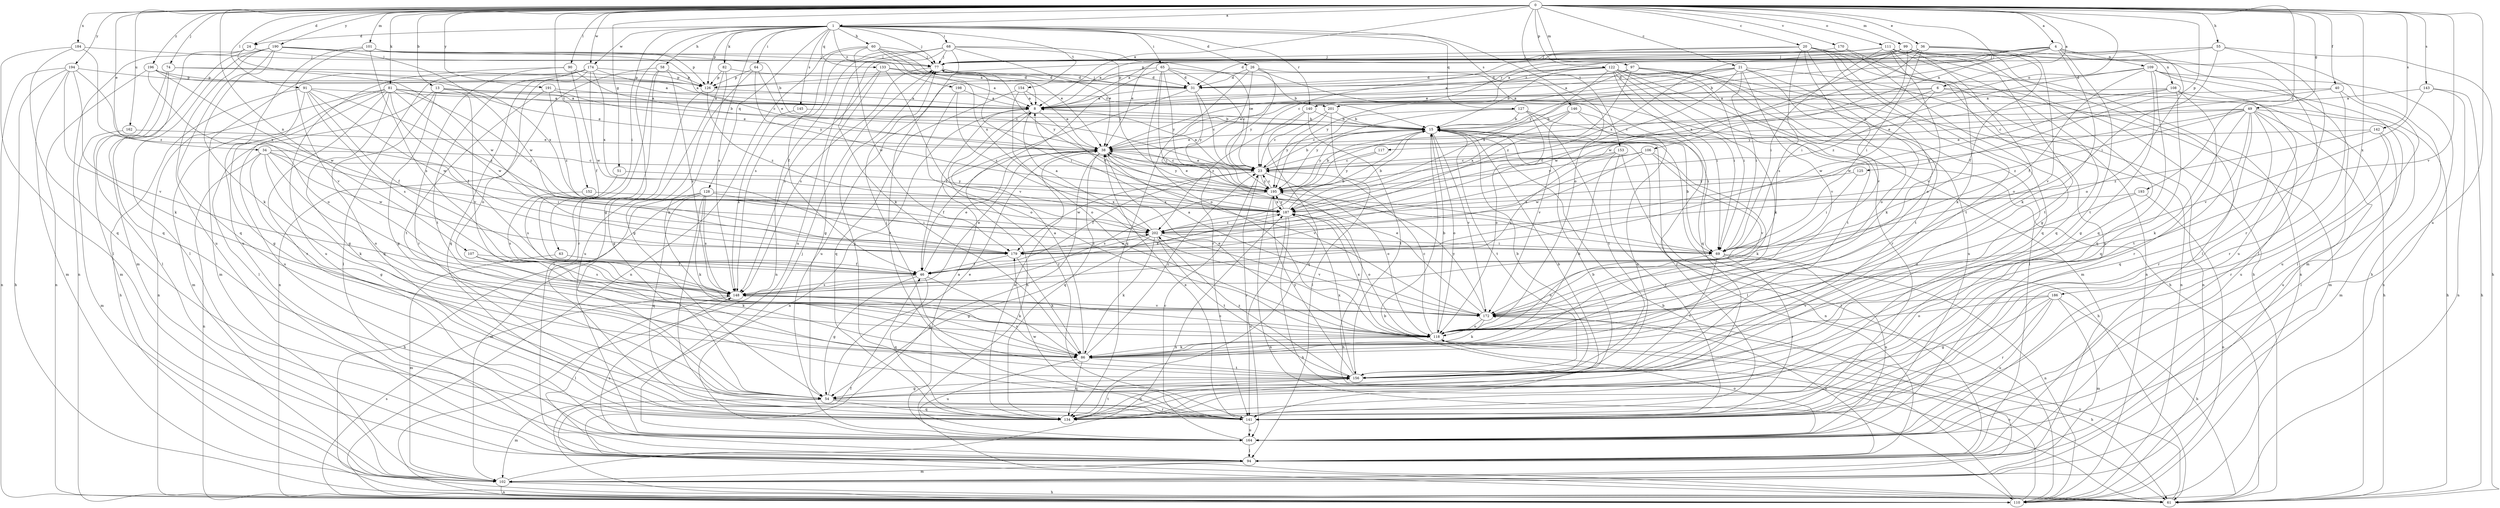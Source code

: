 strict digraph  {
0;
1;
4;
6;
8;
13;
15;
20;
21;
23;
24;
26;
31;
34;
36;
38;
40;
46;
49;
51;
54;
55;
58;
60;
61;
63;
64;
65;
68;
69;
74;
77;
81;
82;
86;
90;
91;
94;
97;
99;
101;
102;
106;
107;
108;
109;
110;
111;
117;
118;
122;
125;
126;
127;
128;
133;
134;
140;
141;
142;
143;
145;
146;
148;
152;
153;
154;
156;
162;
164;
170;
172;
174;
179;
184;
186;
187;
190;
191;
193;
194;
195;
196;
198;
201;
202;
0 -> 1  [label=a];
0 -> 4  [label=a];
0 -> 6  [label=a];
0 -> 8  [label=a];
0 -> 13  [label=b];
0 -> 20  [label=c];
0 -> 21  [label=c];
0 -> 24  [label=d];
0 -> 34  [label=e];
0 -> 36  [label=e];
0 -> 40  [label=f];
0 -> 49  [label=g];
0 -> 51  [label=g];
0 -> 55  [label=h];
0 -> 74  [label=j];
0 -> 81  [label=k];
0 -> 90  [label=l];
0 -> 91  [label=l];
0 -> 97  [label=m];
0 -> 99  [label=m];
0 -> 101  [label=m];
0 -> 106  [label=n];
0 -> 107  [label=n];
0 -> 111  [label=o];
0 -> 117  [label=o];
0 -> 122  [label=p];
0 -> 125  [label=p];
0 -> 142  [label=s];
0 -> 143  [label=s];
0 -> 152  [label=t];
0 -> 153  [label=t];
0 -> 162  [label=u];
0 -> 164  [label=u];
0 -> 170  [label=v];
0 -> 172  [label=v];
0 -> 174  [label=w];
0 -> 184  [label=x];
0 -> 186  [label=x];
0 -> 190  [label=y];
0 -> 191  [label=y];
0 -> 193  [label=y];
0 -> 194  [label=y];
0 -> 196  [label=z];
1 -> 24  [label=d];
1 -> 26  [label=d];
1 -> 54  [label=g];
1 -> 58  [label=h];
1 -> 60  [label=h];
1 -> 63  [label=i];
1 -> 64  [label=i];
1 -> 65  [label=i];
1 -> 68  [label=i];
1 -> 77  [label=j];
1 -> 82  [label=k];
1 -> 118  [label=o];
1 -> 126  [label=p];
1 -> 127  [label=q];
1 -> 128  [label=q];
1 -> 133  [label=q];
1 -> 140  [label=r];
1 -> 145  [label=s];
1 -> 146  [label=s];
1 -> 148  [label=s];
1 -> 154  [label=t];
1 -> 174  [label=w];
1 -> 198  [label=z];
4 -> 15  [label=b];
4 -> 38  [label=e];
4 -> 86  [label=k];
4 -> 108  [label=n];
4 -> 109  [label=n];
4 -> 118  [label=o];
4 -> 140  [label=r];
4 -> 156  [label=t];
4 -> 195  [label=y];
4 -> 201  [label=z];
6 -> 8  [label=a];
6 -> 23  [label=c];
6 -> 38  [label=e];
6 -> 61  [label=h];
6 -> 102  [label=m];
6 -> 179  [label=w];
8 -> 15  [label=b];
8 -> 110  [label=n];
8 -> 141  [label=r];
8 -> 187  [label=x];
13 -> 8  [label=a];
13 -> 54  [label=g];
13 -> 94  [label=l];
13 -> 134  [label=q];
13 -> 172  [label=v];
13 -> 201  [label=z];
15 -> 38  [label=e];
15 -> 61  [label=h];
15 -> 94  [label=l];
15 -> 110  [label=n];
15 -> 118  [label=o];
15 -> 156  [label=t];
15 -> 172  [label=v];
15 -> 195  [label=y];
20 -> 8  [label=a];
20 -> 61  [label=h];
20 -> 77  [label=j];
20 -> 110  [label=n];
20 -> 118  [label=o];
20 -> 134  [label=q];
20 -> 148  [label=s];
20 -> 156  [label=t];
20 -> 172  [label=v];
21 -> 8  [label=a];
21 -> 31  [label=d];
21 -> 38  [label=e];
21 -> 69  [label=i];
21 -> 86  [label=k];
21 -> 110  [label=n];
21 -> 118  [label=o];
21 -> 172  [label=v];
21 -> 179  [label=w];
23 -> 8  [label=a];
23 -> 15  [label=b];
23 -> 38  [label=e];
23 -> 46  [label=f];
23 -> 118  [label=o];
23 -> 141  [label=r];
23 -> 179  [label=w];
23 -> 195  [label=y];
24 -> 77  [label=j];
24 -> 110  [label=n];
24 -> 134  [label=q];
24 -> 179  [label=w];
26 -> 31  [label=d];
26 -> 61  [label=h];
26 -> 69  [label=i];
26 -> 134  [label=q];
26 -> 141  [label=r];
26 -> 195  [label=y];
31 -> 8  [label=a];
31 -> 23  [label=c];
31 -> 46  [label=f];
31 -> 77  [label=j];
31 -> 195  [label=y];
34 -> 23  [label=c];
34 -> 54  [label=g];
34 -> 69  [label=i];
34 -> 86  [label=k];
34 -> 110  [label=n];
34 -> 118  [label=o];
34 -> 179  [label=w];
36 -> 8  [label=a];
36 -> 46  [label=f];
36 -> 69  [label=i];
36 -> 77  [label=j];
36 -> 94  [label=l];
36 -> 126  [label=p];
36 -> 172  [label=v];
36 -> 187  [label=x];
38 -> 23  [label=c];
38 -> 46  [label=f];
38 -> 61  [label=h];
38 -> 134  [label=q];
38 -> 172  [label=v];
38 -> 195  [label=y];
40 -> 8  [label=a];
40 -> 23  [label=c];
40 -> 141  [label=r];
40 -> 164  [label=u];
46 -> 38  [label=e];
46 -> 54  [label=g];
46 -> 86  [label=k];
46 -> 134  [label=q];
46 -> 148  [label=s];
46 -> 187  [label=x];
49 -> 15  [label=b];
49 -> 38  [label=e];
49 -> 86  [label=k];
49 -> 94  [label=l];
49 -> 102  [label=m];
49 -> 134  [label=q];
49 -> 141  [label=r];
49 -> 156  [label=t];
49 -> 164  [label=u];
49 -> 187  [label=x];
49 -> 202  [label=z];
51 -> 148  [label=s];
51 -> 195  [label=y];
54 -> 15  [label=b];
54 -> 38  [label=e];
54 -> 102  [label=m];
54 -> 134  [label=q];
54 -> 141  [label=r];
55 -> 8  [label=a];
55 -> 61  [label=h];
55 -> 69  [label=i];
55 -> 77  [label=j];
55 -> 141  [label=r];
58 -> 94  [label=l];
58 -> 110  [label=n];
58 -> 126  [label=p];
58 -> 141  [label=r];
58 -> 148  [label=s];
60 -> 8  [label=a];
60 -> 38  [label=e];
60 -> 46  [label=f];
60 -> 77  [label=j];
60 -> 110  [label=n];
60 -> 179  [label=w];
60 -> 187  [label=x];
61 -> 46  [label=f];
61 -> 172  [label=v];
63 -> 46  [label=f];
63 -> 102  [label=m];
64 -> 38  [label=e];
64 -> 54  [label=g];
64 -> 126  [label=p];
64 -> 195  [label=y];
65 -> 15  [label=b];
65 -> 23  [label=c];
65 -> 31  [label=d];
65 -> 61  [label=h];
65 -> 69  [label=i];
65 -> 118  [label=o];
65 -> 164  [label=u];
65 -> 195  [label=y];
68 -> 23  [label=c];
68 -> 38  [label=e];
68 -> 77  [label=j];
68 -> 86  [label=k];
68 -> 110  [label=n];
68 -> 141  [label=r];
68 -> 148  [label=s];
68 -> 164  [label=u];
68 -> 195  [label=y];
69 -> 15  [label=b];
69 -> 110  [label=n];
69 -> 118  [label=o];
69 -> 141  [label=r];
69 -> 156  [label=t];
69 -> 164  [label=u];
74 -> 94  [label=l];
74 -> 102  [label=m];
74 -> 126  [label=p];
74 -> 187  [label=x];
77 -> 31  [label=d];
77 -> 69  [label=i];
77 -> 148  [label=s];
77 -> 195  [label=y];
81 -> 8  [label=a];
81 -> 15  [label=b];
81 -> 38  [label=e];
81 -> 46  [label=f];
81 -> 54  [label=g];
81 -> 102  [label=m];
81 -> 110  [label=n];
81 -> 141  [label=r];
81 -> 164  [label=u];
81 -> 179  [label=w];
81 -> 202  [label=z];
82 -> 31  [label=d];
82 -> 86  [label=k];
82 -> 126  [label=p];
82 -> 164  [label=u];
86 -> 8  [label=a];
86 -> 23  [label=c];
86 -> 134  [label=q];
86 -> 148  [label=s];
86 -> 156  [label=t];
86 -> 164  [label=u];
90 -> 23  [label=c];
90 -> 46  [label=f];
90 -> 126  [label=p];
90 -> 141  [label=r];
90 -> 164  [label=u];
91 -> 8  [label=a];
91 -> 46  [label=f];
91 -> 54  [label=g];
91 -> 61  [label=h];
91 -> 148  [label=s];
91 -> 179  [label=w];
91 -> 202  [label=z];
94 -> 102  [label=m];
94 -> 148  [label=s];
94 -> 172  [label=v];
97 -> 8  [label=a];
97 -> 31  [label=d];
97 -> 69  [label=i];
97 -> 110  [label=n];
97 -> 156  [label=t];
97 -> 195  [label=y];
97 -> 202  [label=z];
99 -> 31  [label=d];
99 -> 69  [label=i];
99 -> 77  [label=j];
99 -> 102  [label=m];
99 -> 118  [label=o];
99 -> 134  [label=q];
99 -> 156  [label=t];
99 -> 179  [label=w];
99 -> 187  [label=x];
101 -> 77  [label=j];
101 -> 126  [label=p];
101 -> 148  [label=s];
101 -> 164  [label=u];
101 -> 172  [label=v];
102 -> 15  [label=b];
102 -> 61  [label=h];
102 -> 110  [label=n];
102 -> 187  [label=x];
106 -> 23  [label=c];
106 -> 86  [label=k];
106 -> 172  [label=v];
106 -> 179  [label=w];
106 -> 195  [label=y];
107 -> 46  [label=f];
107 -> 86  [label=k];
107 -> 148  [label=s];
108 -> 8  [label=a];
108 -> 61  [label=h];
108 -> 134  [label=q];
108 -> 141  [label=r];
108 -> 179  [label=w];
108 -> 195  [label=y];
109 -> 31  [label=d];
109 -> 46  [label=f];
109 -> 54  [label=g];
109 -> 94  [label=l];
109 -> 110  [label=n];
109 -> 134  [label=q];
109 -> 164  [label=u];
109 -> 202  [label=z];
110 -> 15  [label=b];
110 -> 118  [label=o];
110 -> 148  [label=s];
111 -> 23  [label=c];
111 -> 38  [label=e];
111 -> 61  [label=h];
111 -> 69  [label=i];
111 -> 77  [label=j];
111 -> 86  [label=k];
111 -> 94  [label=l];
111 -> 110  [label=n];
111 -> 134  [label=q];
111 -> 172  [label=v];
117 -> 23  [label=c];
117 -> 195  [label=y];
118 -> 15  [label=b];
118 -> 23  [label=c];
118 -> 38  [label=e];
118 -> 61  [label=h];
118 -> 86  [label=k];
118 -> 187  [label=x];
122 -> 15  [label=b];
122 -> 31  [label=d];
122 -> 69  [label=i];
122 -> 86  [label=k];
122 -> 94  [label=l];
122 -> 102  [label=m];
122 -> 126  [label=p];
122 -> 134  [label=q];
122 -> 141  [label=r];
122 -> 156  [label=t];
122 -> 164  [label=u];
122 -> 187  [label=x];
125 -> 69  [label=i];
125 -> 195  [label=y];
126 -> 8  [label=a];
126 -> 54  [label=g];
126 -> 202  [label=z];
127 -> 15  [label=b];
127 -> 23  [label=c];
127 -> 69  [label=i];
127 -> 118  [label=o];
127 -> 156  [label=t];
127 -> 195  [label=y];
128 -> 61  [label=h];
128 -> 69  [label=i];
128 -> 86  [label=k];
128 -> 102  [label=m];
128 -> 134  [label=q];
128 -> 141  [label=r];
128 -> 148  [label=s];
128 -> 187  [label=x];
133 -> 8  [label=a];
133 -> 31  [label=d];
133 -> 54  [label=g];
133 -> 148  [label=s];
133 -> 172  [label=v];
134 -> 38  [label=e];
134 -> 156  [label=t];
140 -> 15  [label=b];
140 -> 134  [label=q];
140 -> 156  [label=t];
140 -> 202  [label=z];
141 -> 15  [label=b];
141 -> 38  [label=e];
141 -> 77  [label=j];
141 -> 164  [label=u];
141 -> 179  [label=w];
142 -> 38  [label=e];
142 -> 141  [label=r];
142 -> 164  [label=u];
142 -> 202  [label=z];
143 -> 8  [label=a];
143 -> 61  [label=h];
143 -> 110  [label=n];
143 -> 172  [label=v];
145 -> 15  [label=b];
145 -> 148  [label=s];
146 -> 15  [label=b];
146 -> 134  [label=q];
146 -> 141  [label=r];
146 -> 172  [label=v];
146 -> 187  [label=x];
148 -> 38  [label=e];
148 -> 94  [label=l];
148 -> 118  [label=o];
148 -> 172  [label=v];
152 -> 148  [label=s];
152 -> 187  [label=x];
153 -> 23  [label=c];
153 -> 86  [label=k];
153 -> 94  [label=l];
153 -> 141  [label=r];
153 -> 148  [label=s];
154 -> 8  [label=a];
154 -> 38  [label=e];
154 -> 118  [label=o];
154 -> 134  [label=q];
156 -> 15  [label=b];
156 -> 54  [label=g];
156 -> 77  [label=j];
156 -> 134  [label=q];
156 -> 187  [label=x];
156 -> 195  [label=y];
156 -> 202  [label=z];
162 -> 38  [label=e];
162 -> 102  [label=m];
164 -> 8  [label=a];
164 -> 23  [label=c];
164 -> 77  [label=j];
164 -> 94  [label=l];
164 -> 118  [label=o];
170 -> 54  [label=g];
170 -> 77  [label=j];
170 -> 164  [label=u];
172 -> 8  [label=a];
172 -> 38  [label=e];
172 -> 86  [label=k];
172 -> 118  [label=o];
172 -> 195  [label=y];
174 -> 8  [label=a];
174 -> 31  [label=d];
174 -> 94  [label=l];
174 -> 102  [label=m];
174 -> 118  [label=o];
174 -> 134  [label=q];
174 -> 156  [label=t];
174 -> 179  [label=w];
174 -> 187  [label=x];
179 -> 46  [label=f];
179 -> 86  [label=k];
179 -> 202  [label=z];
184 -> 77  [label=j];
184 -> 94  [label=l];
184 -> 134  [label=q];
184 -> 202  [label=z];
186 -> 54  [label=g];
186 -> 61  [label=h];
186 -> 102  [label=m];
186 -> 118  [label=o];
186 -> 141  [label=r];
186 -> 164  [label=u];
186 -> 172  [label=v];
187 -> 15  [label=b];
187 -> 61  [label=h];
187 -> 118  [label=o];
187 -> 164  [label=u];
187 -> 195  [label=y];
187 -> 202  [label=z];
190 -> 15  [label=b];
190 -> 23  [label=c];
190 -> 77  [label=j];
190 -> 86  [label=k];
190 -> 94  [label=l];
190 -> 102  [label=m];
190 -> 134  [label=q];
190 -> 164  [label=u];
190 -> 179  [label=w];
191 -> 8  [label=a];
191 -> 38  [label=e];
191 -> 156  [label=t];
191 -> 202  [label=z];
193 -> 110  [label=n];
193 -> 118  [label=o];
193 -> 187  [label=x];
194 -> 61  [label=h];
194 -> 86  [label=k];
194 -> 102  [label=m];
194 -> 110  [label=n];
194 -> 126  [label=p];
194 -> 172  [label=v];
194 -> 187  [label=x];
195 -> 15  [label=b];
195 -> 23  [label=c];
195 -> 38  [label=e];
195 -> 61  [label=h];
195 -> 110  [label=n];
195 -> 148  [label=s];
195 -> 187  [label=x];
196 -> 8  [label=a];
196 -> 110  [label=n];
196 -> 118  [label=o];
196 -> 126  [label=p];
196 -> 179  [label=w];
198 -> 8  [label=a];
198 -> 118  [label=o];
198 -> 202  [label=z];
201 -> 15  [label=b];
201 -> 23  [label=c];
201 -> 94  [label=l];
201 -> 195  [label=y];
202 -> 8  [label=a];
202 -> 15  [label=b];
202 -> 54  [label=g];
202 -> 69  [label=i];
202 -> 86  [label=k];
202 -> 156  [label=t];
202 -> 172  [label=v];
202 -> 179  [label=w];
}
